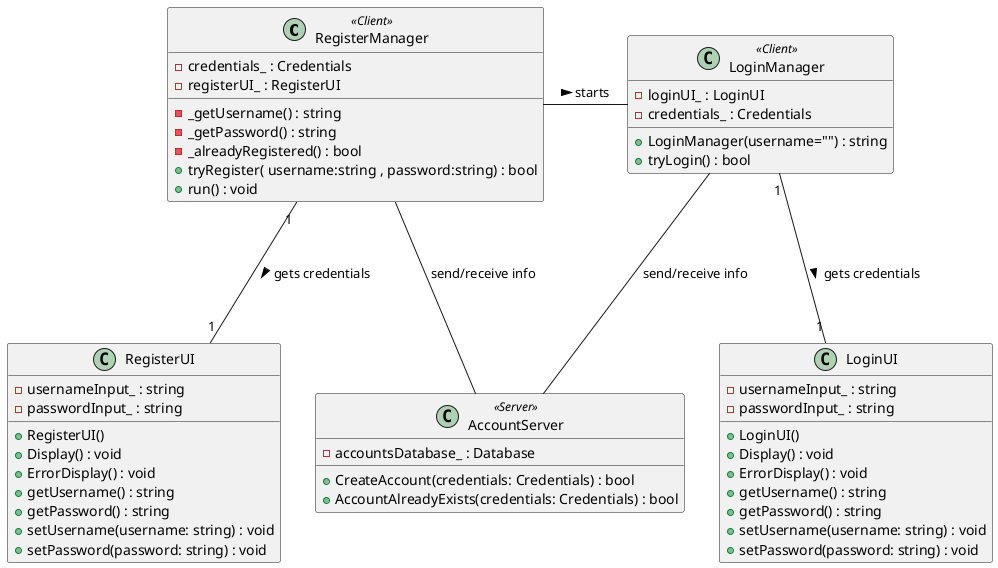 @startuml ConnexionClass

' TODO: This diagram is not finshed yet and will be subject to modifications
'
' Credential contains: username & password

class RegisterManager <<Client>> {
    - credentials_ : Credentials
    - registerUI_ : RegisterUI
    - _getUsername() : string
    - _getPassword() : string
    - _alreadyRegistered() : bool
    + tryRegister( username:string , password:string) : bool
    + run() : void
}

class RegisterUI {
    - usernameInput_ : string
    - passwordInput_ : string
    + RegisterUI()
    + Display() : void
    + ErrorDisplay() : void
    + getUsername() : string
    + getPassword() : string
    + setUsername(username: string) : void
    + setPassword(password: string) : void
}

class LoginManager <<Client>> {
    - loginUI_ : LoginUI 
    - credentials_ : Credentials
    'username lets us initialize the username field in the loginUI
    'to avoid asking it a second time (first time in the register side)
    'if not empty, it will call set_username on the loginUI
    + LoginManager(username="") : string 
    + tryLogin() : bool
}

class LoginUI {
    - usernameInput_ : string
    - passwordInput_ : string
    + LoginUI()
    + Display() : void
    + ErrorDisplay() : void
    + getUsername() : string
    + getPassword() : string
    + setUsername(username: string) : void
    + setPassword(password: string) : void
}

class AccountServer <<Server>> {
    - accountsDatabase_ : Database
    + CreateAccount(credentials: Credentials) : bool
    + AccountAlreadyExists(credentials: Credentials) : bool
}


RegisterManager  -  LoginManager : starts >
RegisterManager "1" --- "1" RegisterUI : gets credentials >
LoginManager "1" --- "1" LoginUI : gets credentials >
RegisterManager --- AccountServer : send/receive info
LoginManager --- AccountServer : send/receive info

@enduml
